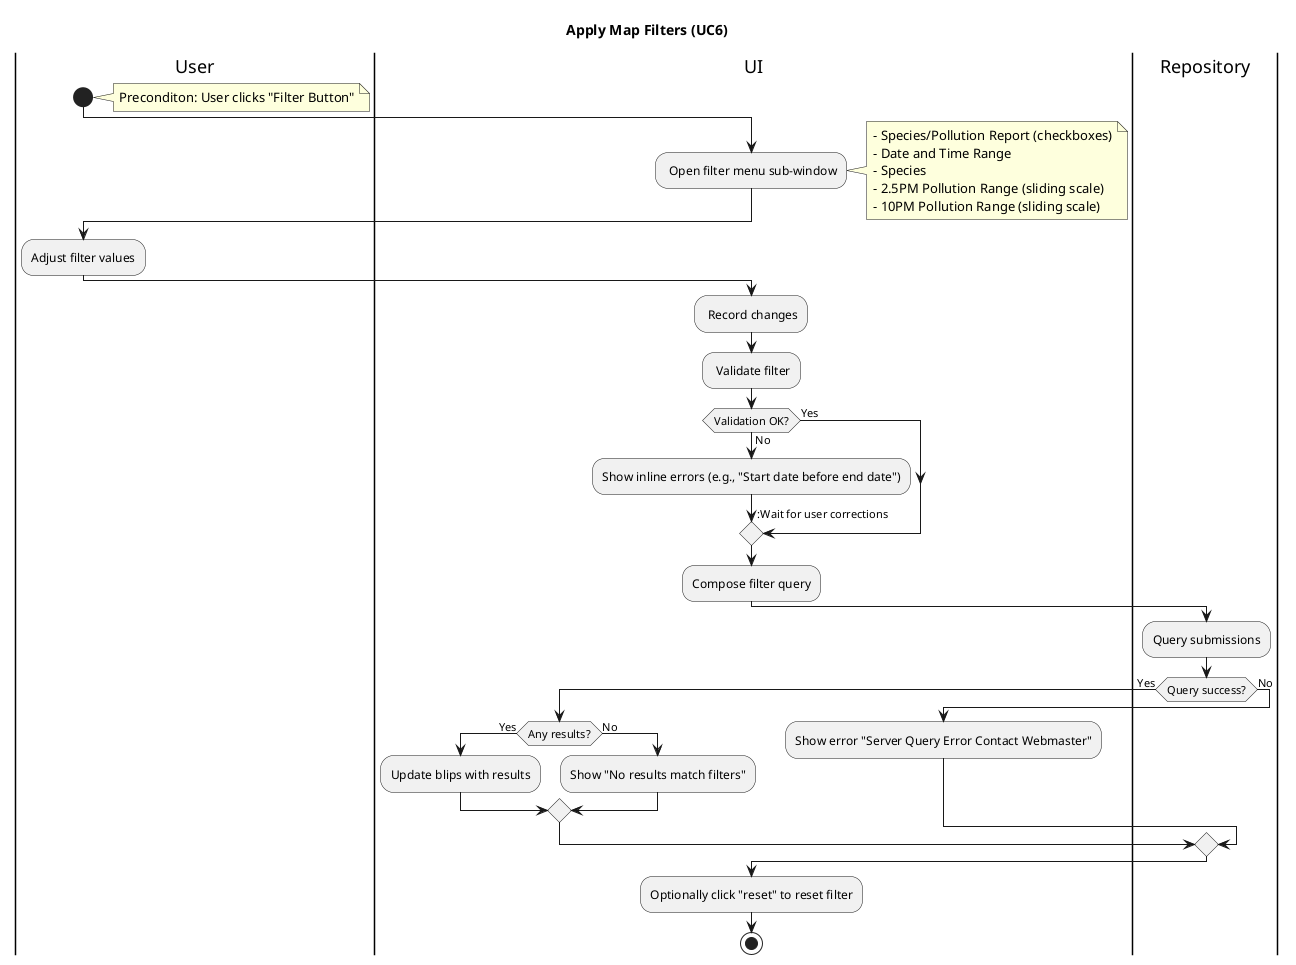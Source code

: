 @startuml
title Apply Map Filters (UC6)

|User|
start
note right
Preconditon: User clicks "Filter Button"
end note

|UI|
: Open filter menu sub-window;
note right
    - Species/Pollution Report (checkboxes)
    - Date and Time Range
    - Species
    - 2.5PM Pollution Range (sliding scale)
    - 10PM Pollution Range (sliding scale)
end note

|User|
:Adjust filter values;

|UI|
: Record changes;
: Validate filter;

if (Validation OK?) then (No)
  :Show inline errors (e.g., "Start date before end date");
  -> :Wait for user corrections;
else (Yes)
endif
:Compose filter query;

|Repository|
:Query submissions;

if (Query success?) then (Yes)
  |UI|
  if (Any results?) then (Yes)
    :Update blips with results;
  else (No)
    :Show "No results match filters";
  endif
else (No)
  |UI|
  :Show error "Server Query Error Contact Webmaster";
endif
:Optionally click "reset" to reset filter;
stop
@enduml
